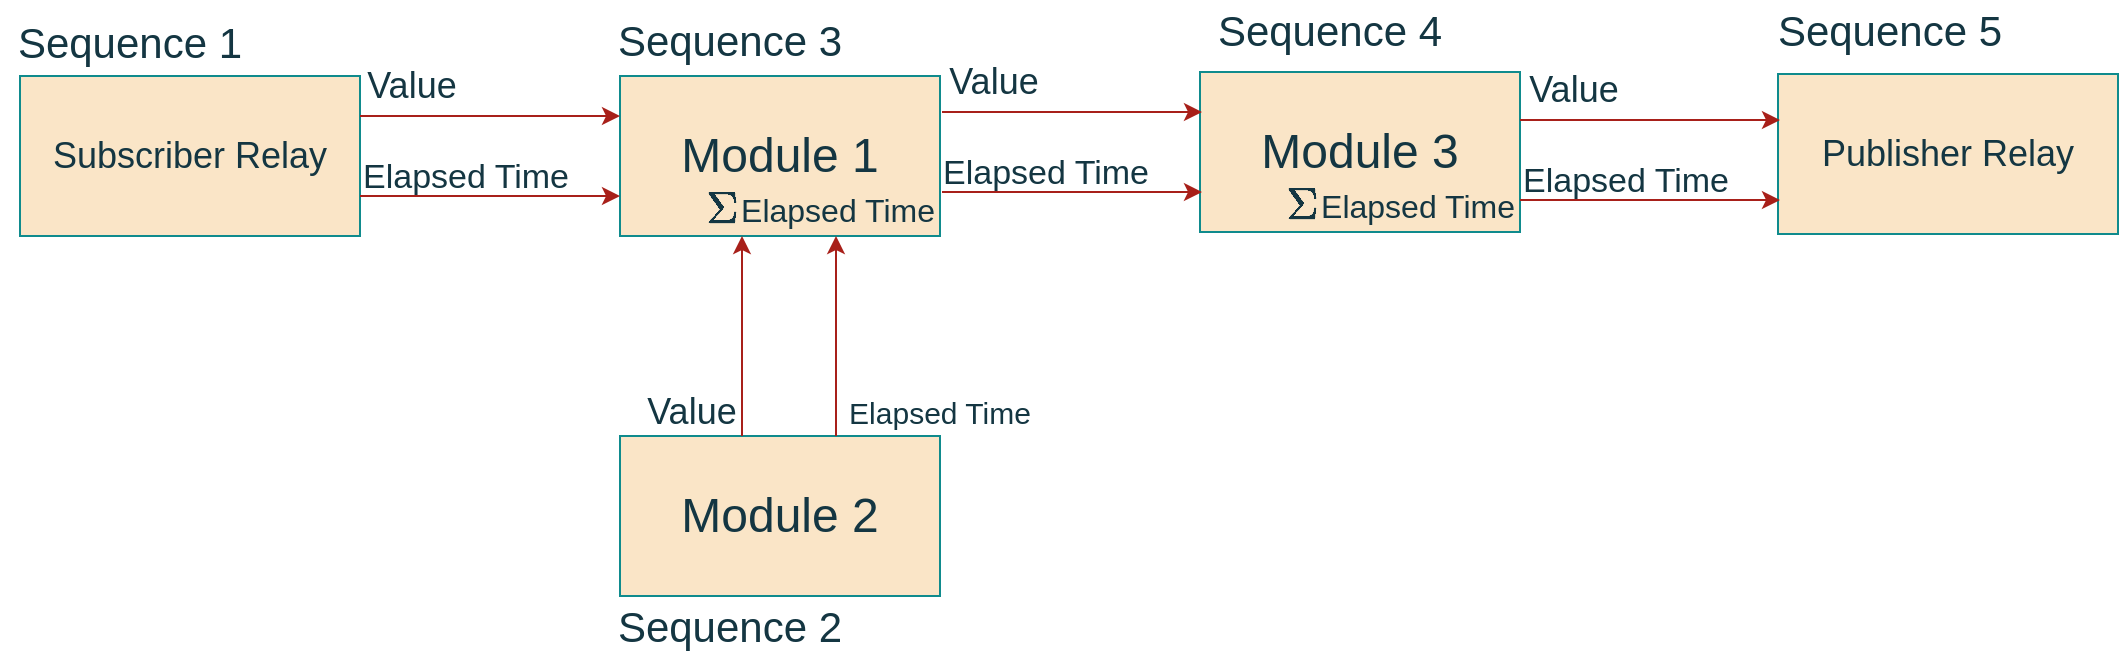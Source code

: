 <mxfile version="21.0.2" type="device"><diagram name="Page-1" id="34-Gmu1U07JVGLZ2niUa"><mxGraphModel dx="2241" dy="657" grid="1" gridSize="10" guides="1" tooltips="1" connect="1" arrows="1" fold="1" page="1" pageScale="1" pageWidth="850" pageHeight="1100" math="1" shadow="0"><root><mxCell id="0"/><mxCell id="1" parent="0"/><mxCell id="HKdFunz6HfOXc7ZPffaV-1" value="&lt;font style=&quot;font-size: 24px;&quot;&gt;Module 1&lt;/font&gt;" style="rounded=0;whiteSpace=wrap;html=1;labelBackgroundColor=none;fillColor=#FAE5C7;strokeColor=#0F8B8D;fontColor=#143642;" parent="1" vertex="1"><mxGeometry x="200" y="200" width="160" height="80" as="geometry"/></mxCell><mxCell id="HKdFunz6HfOXc7ZPffaV-3" value="&lt;font style=&quot;font-size: 24px;&quot;&gt;Module 2&lt;/font&gt;" style="rounded=0;whiteSpace=wrap;html=1;labelBackgroundColor=none;fillColor=#FAE5C7;strokeColor=#0F8B8D;fontColor=#143642;" parent="1" vertex="1"><mxGeometry x="200" y="380" width="160" height="80" as="geometry"/></mxCell><mxCell id="HKdFunz6HfOXc7ZPffaV-5" value="&lt;font style=&quot;font-size: 18px;&quot;&gt;Subscriber Relay&lt;/font&gt;" style="rounded=0;whiteSpace=wrap;html=1;labelBackgroundColor=none;fillColor=#FAE5C7;strokeColor=#0F8B8D;fontColor=#143642;" parent="1" vertex="1"><mxGeometry x="-100" y="200" width="170" height="80" as="geometry"/></mxCell><mxCell id="HKdFunz6HfOXc7ZPffaV-52" value="" style="endArrow=classic;html=1;rounded=0;strokeColor=#A8201A;fontColor=#143642;fillColor=#FAE5C7;exitX=1;exitY=0.25;exitDx=0;exitDy=0;entryX=0;entryY=0.25;entryDx=0;entryDy=0;" parent="1" source="HKdFunz6HfOXc7ZPffaV-5" target="HKdFunz6HfOXc7ZPffaV-1" edge="1"><mxGeometry width="50" height="50" relative="1" as="geometry"><mxPoint x="110" y="350" as="sourcePoint"/><mxPoint x="160" y="300" as="targetPoint"/></mxGeometry></mxCell><mxCell id="HKdFunz6HfOXc7ZPffaV-53" value="" style="endArrow=classic;html=1;rounded=0;strokeColor=#A8201A;fontColor=#143642;fillColor=#FAE5C7;exitX=1;exitY=0.75;exitDx=0;exitDy=0;entryX=0;entryY=0.75;entryDx=0;entryDy=0;" parent="1" source="HKdFunz6HfOXc7ZPffaV-5" target="HKdFunz6HfOXc7ZPffaV-1" edge="1"><mxGeometry width="50" height="50" relative="1" as="geometry"><mxPoint x="140" y="330" as="sourcePoint"/><mxPoint x="190" y="280" as="targetPoint"/></mxGeometry></mxCell><mxCell id="HKdFunz6HfOXc7ZPffaV-54" value="&lt;font style=&quot;font-size: 18px;&quot;&gt;Value&lt;/font&gt;" style="text;html=1;strokeColor=none;fillColor=none;align=center;verticalAlign=middle;whiteSpace=wrap;rounded=0;fontColor=#143642;" parent="1" vertex="1"><mxGeometry x="66" y="190" width="60" height="30" as="geometry"/></mxCell><mxCell id="HKdFunz6HfOXc7ZPffaV-55" value="&lt;font style=&quot;font-size: 17px;&quot;&gt;Elapsed Time&lt;/font&gt;" style="text;html=1;strokeColor=none;fillColor=none;align=center;verticalAlign=middle;whiteSpace=wrap;rounded=0;fontColor=#143642;" parent="1" vertex="1"><mxGeometry x="63" y="236" width="120" height="30" as="geometry"/></mxCell><mxCell id="HKdFunz6HfOXc7ZPffaV-56" value="" style="endArrow=classic;html=1;rounded=0;strokeColor=#A8201A;fontColor=#143642;fillColor=#FAE5C7;exitX=0.25;exitY=0;exitDx=0;exitDy=0;entryX=0.25;entryY=1;entryDx=0;entryDy=0;" parent="1" edge="1"><mxGeometry width="50" height="50" relative="1" as="geometry"><mxPoint x="261" y="380.0" as="sourcePoint"/><mxPoint x="261" y="280.0" as="targetPoint"/></mxGeometry></mxCell><mxCell id="HKdFunz6HfOXc7ZPffaV-57" value="" style="endArrow=classic;html=1;rounded=0;strokeColor=#A8201A;fontColor=#143642;fillColor=#FAE5C7;entryX=0.5;entryY=1;entryDx=0;entryDy=0;exitX=0.5;exitY=0;exitDx=0;exitDy=0;" parent="1" edge="1"><mxGeometry width="50" height="50" relative="1" as="geometry"><mxPoint x="308" y="380.0" as="sourcePoint"/><mxPoint x="308" y="280.0" as="targetPoint"/></mxGeometry></mxCell><mxCell id="HKdFunz6HfOXc7ZPffaV-58" value="&lt;font style=&quot;font-size: 18px;&quot;&gt;Value&lt;/font&gt;" style="text;html=1;strokeColor=none;fillColor=none;align=center;verticalAlign=middle;whiteSpace=wrap;rounded=0;fontColor=#143642;" parent="1" vertex="1"><mxGeometry x="206" y="363" width="60" height="10" as="geometry"/></mxCell><mxCell id="HKdFunz6HfOXc7ZPffaV-59" value="&lt;font style=&quot;font-size: 15px;&quot;&gt;Elapsed Time&lt;/font&gt;" style="text;html=1;strokeColor=none;fillColor=none;align=center;verticalAlign=middle;whiteSpace=wrap;rounded=0;fontColor=#143642;" parent="1" vertex="1"><mxGeometry x="300" y="353" width="120" height="30" as="geometry"/></mxCell><mxCell id="HKdFunz6HfOXc7ZPffaV-60" value="&lt;font style=&quot;font-size: 16px;&quot;&gt;Elapsed Time&lt;/font&gt;" style="text;html=1;strokeColor=none;fillColor=none;align=center;verticalAlign=middle;whiteSpace=wrap;rounded=0;fontColor=#143642;" parent="1" vertex="1"><mxGeometry x="249" y="252" width="120" height="30" as="geometry"/></mxCell><mxCell id="HKdFunz6HfOXc7ZPffaV-61" value="&lt;font style=&quot;font-size: 19px;&quot;&gt;$$\Sigma$$&lt;/font&gt;" style="text;html=1;strokeColor=none;fillColor=none;align=center;verticalAlign=middle;whiteSpace=wrap;rounded=0;fontColor=#143642;" parent="1" vertex="1"><mxGeometry x="221" y="252" width="60" height="30" as="geometry"/></mxCell><mxCell id="HKdFunz6HfOXc7ZPffaV-64" value="&lt;font style=&quot;font-size: 24px;&quot;&gt;Module 3&lt;/font&gt;" style="rounded=0;whiteSpace=wrap;html=1;labelBackgroundColor=none;fillColor=#FAE5C7;strokeColor=#0F8B8D;fontColor=#143642;" parent="1" vertex="1"><mxGeometry x="490" y="198" width="160" height="80" as="geometry"/></mxCell><mxCell id="HKdFunz6HfOXc7ZPffaV-65" value="&lt;font style=&quot;font-size: 16px;&quot;&gt;Elapsed Time&lt;/font&gt;" style="text;html=1;strokeColor=none;fillColor=none;align=center;verticalAlign=middle;whiteSpace=wrap;rounded=0;fontColor=#143642;" parent="1" vertex="1"><mxGeometry x="539" y="250" width="120" height="30" as="geometry"/></mxCell><mxCell id="HKdFunz6HfOXc7ZPffaV-66" value="&lt;font style=&quot;font-size: 19px;&quot;&gt;$$\Sigma$$&lt;/font&gt;" style="text;html=1;strokeColor=none;fillColor=none;align=center;verticalAlign=middle;whiteSpace=wrap;rounded=0;fontColor=#143642;" parent="1" vertex="1"><mxGeometry x="511" y="250" width="60" height="30" as="geometry"/></mxCell><mxCell id="HKdFunz6HfOXc7ZPffaV-67" value="" style="endArrow=classic;html=1;rounded=0;strokeColor=#A8201A;fontColor=#143642;fillColor=#FAE5C7;exitX=1;exitY=0.25;exitDx=0;exitDy=0;entryX=0;entryY=0.25;entryDx=0;entryDy=0;" parent="1" edge="1"><mxGeometry width="50" height="50" relative="1" as="geometry"><mxPoint x="361" y="218" as="sourcePoint"/><mxPoint x="491" y="218" as="targetPoint"/></mxGeometry></mxCell><mxCell id="HKdFunz6HfOXc7ZPffaV-68" value="" style="endArrow=classic;html=1;rounded=0;strokeColor=#A8201A;fontColor=#143642;fillColor=#FAE5C7;exitX=1;exitY=0.75;exitDx=0;exitDy=0;entryX=0;entryY=0.75;entryDx=0;entryDy=0;" parent="1" edge="1"><mxGeometry width="50" height="50" relative="1" as="geometry"><mxPoint x="361" y="258" as="sourcePoint"/><mxPoint x="491" y="258" as="targetPoint"/></mxGeometry></mxCell><mxCell id="HKdFunz6HfOXc7ZPffaV-69" value="&lt;font style=&quot;font-size: 18px;&quot;&gt;Value&lt;/font&gt;" style="text;html=1;strokeColor=none;fillColor=none;align=center;verticalAlign=middle;whiteSpace=wrap;rounded=0;fontColor=#143642;" parent="1" vertex="1"><mxGeometry x="357" y="188" width="60" height="30" as="geometry"/></mxCell><mxCell id="HKdFunz6HfOXc7ZPffaV-70" value="&lt;font style=&quot;font-size: 17px;&quot;&gt;Elapsed Time&lt;/font&gt;" style="text;html=1;strokeColor=none;fillColor=none;align=center;verticalAlign=middle;whiteSpace=wrap;rounded=0;fontColor=#143642;" parent="1" vertex="1"><mxGeometry x="353" y="234" width="120" height="30" as="geometry"/></mxCell><mxCell id="HKdFunz6HfOXc7ZPffaV-71" value="&lt;font style=&quot;font-size: 18px;&quot;&gt;Publisher Relay&lt;/font&gt;" style="rounded=0;whiteSpace=wrap;html=1;labelBackgroundColor=none;fillColor=#FAE5C7;strokeColor=#0F8B8D;fontColor=#143642;" parent="1" vertex="1"><mxGeometry x="779" y="199" width="170" height="80" as="geometry"/></mxCell><mxCell id="HKdFunz6HfOXc7ZPffaV-72" value="&lt;font style=&quot;font-size: 18px;&quot;&gt;Value&lt;/font&gt;" style="text;html=1;strokeColor=none;fillColor=none;align=center;verticalAlign=middle;whiteSpace=wrap;rounded=0;fontColor=#143642;" parent="1" vertex="1"><mxGeometry x="647" y="192" width="60" height="30" as="geometry"/></mxCell><mxCell id="HKdFunz6HfOXc7ZPffaV-73" value="" style="endArrow=classic;html=1;rounded=0;strokeColor=#A8201A;fontColor=#143642;fillColor=#FAE5C7;exitX=1;exitY=0.25;exitDx=0;exitDy=0;entryX=0;entryY=0.25;entryDx=0;entryDy=0;" parent="1" edge="1"><mxGeometry width="50" height="50" relative="1" as="geometry"><mxPoint x="650" y="222" as="sourcePoint"/><mxPoint x="780" y="222" as="targetPoint"/></mxGeometry></mxCell><mxCell id="HKdFunz6HfOXc7ZPffaV-74" value="&lt;font style=&quot;font-size: 17px;&quot;&gt;Elapsed Time&lt;/font&gt;" style="text;html=1;strokeColor=none;fillColor=none;align=center;verticalAlign=middle;whiteSpace=wrap;rounded=0;fontColor=#143642;" parent="1" vertex="1"><mxGeometry x="643" y="238" width="120" height="30" as="geometry"/></mxCell><mxCell id="HKdFunz6HfOXc7ZPffaV-75" value="" style="endArrow=classic;html=1;rounded=0;strokeColor=#A8201A;fontColor=#143642;fillColor=#FAE5C7;exitX=1;exitY=0.75;exitDx=0;exitDy=0;entryX=0;entryY=0.75;entryDx=0;entryDy=0;" parent="1" edge="1"><mxGeometry width="50" height="50" relative="1" as="geometry"><mxPoint x="650" y="262" as="sourcePoint"/><mxPoint x="780" y="262" as="targetPoint"/></mxGeometry></mxCell><mxCell id="HKdFunz6HfOXc7ZPffaV-76" value="&lt;font style=&quot;font-size: 21px;&quot;&gt;Sequence 1&lt;/font&gt;" style="text;html=1;strokeColor=none;fillColor=none;align=center;verticalAlign=middle;whiteSpace=wrap;rounded=0;fontColor=#143642;" parent="1" vertex="1"><mxGeometry x="-110" y="168" width="130" height="30" as="geometry"/></mxCell><mxCell id="HKdFunz6HfOXc7ZPffaV-78" value="&lt;font style=&quot;font-size: 21px;&quot;&gt;Sequence 2&lt;/font&gt;" style="text;html=1;strokeColor=none;fillColor=none;align=center;verticalAlign=middle;whiteSpace=wrap;rounded=0;fontColor=#143642;" parent="1" vertex="1"><mxGeometry x="190" y="460" width="130" height="30" as="geometry"/></mxCell><mxCell id="HKdFunz6HfOXc7ZPffaV-79" value="&lt;font style=&quot;font-size: 21px;&quot;&gt;Sequence 3&lt;/font&gt;" style="text;html=1;strokeColor=none;fillColor=none;align=center;verticalAlign=middle;whiteSpace=wrap;rounded=0;fontColor=#143642;" parent="1" vertex="1"><mxGeometry x="190" y="167" width="130" height="30" as="geometry"/></mxCell><mxCell id="HKdFunz6HfOXc7ZPffaV-80" value="&lt;font style=&quot;font-size: 21px;&quot;&gt;Sequence 4&lt;/font&gt;" style="text;html=1;strokeColor=none;fillColor=none;align=center;verticalAlign=middle;whiteSpace=wrap;rounded=0;fontColor=#143642;" parent="1" vertex="1"><mxGeometry x="490" y="162" width="130" height="30" as="geometry"/></mxCell><mxCell id="HKdFunz6HfOXc7ZPffaV-81" value="&lt;font style=&quot;font-size: 21px;&quot;&gt;Sequence 5&lt;/font&gt;" style="text;html=1;strokeColor=none;fillColor=none;align=center;verticalAlign=middle;whiteSpace=wrap;rounded=0;fontColor=#143642;" parent="1" vertex="1"><mxGeometry x="770" y="162" width="130" height="30" as="geometry"/></mxCell></root></mxGraphModel></diagram></mxfile>